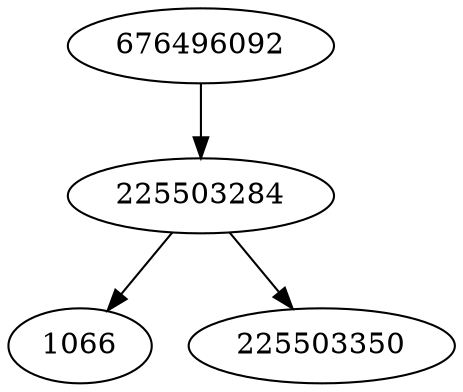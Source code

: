 strict digraph  {
225503284;
1066;
676496092;
225503350;
225503284 -> 1066;
225503284 -> 225503350;
676496092 -> 225503284;
}

